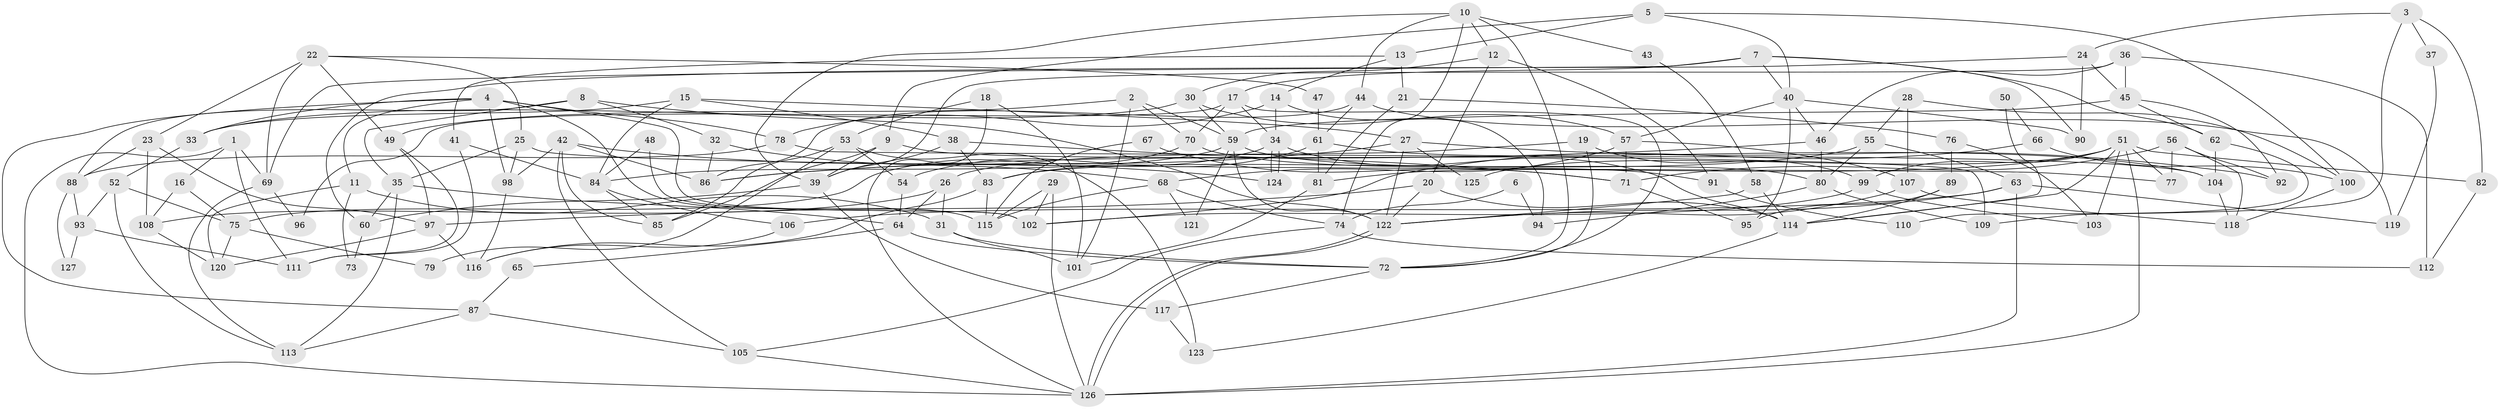 // coarse degree distribution, {4: 0.2289156626506024, 9: 0.03614457831325301, 2: 0.12048192771084337, 6: 0.12048192771084337, 5: 0.1566265060240964, 8: 0.03614457831325301, 7: 0.14457831325301204, 3: 0.13253012048192772, 10: 0.012048192771084338, 13: 0.012048192771084338}
// Generated by graph-tools (version 1.1) at 2025/24/03/03/25 07:24:01]
// undirected, 127 vertices, 254 edges
graph export_dot {
graph [start="1"]
  node [color=gray90,style=filled];
  1;
  2;
  3;
  4;
  5;
  6;
  7;
  8;
  9;
  10;
  11;
  12;
  13;
  14;
  15;
  16;
  17;
  18;
  19;
  20;
  21;
  22;
  23;
  24;
  25;
  26;
  27;
  28;
  29;
  30;
  31;
  32;
  33;
  34;
  35;
  36;
  37;
  38;
  39;
  40;
  41;
  42;
  43;
  44;
  45;
  46;
  47;
  48;
  49;
  50;
  51;
  52;
  53;
  54;
  55;
  56;
  57;
  58;
  59;
  60;
  61;
  62;
  63;
  64;
  65;
  66;
  67;
  68;
  69;
  70;
  71;
  72;
  73;
  74;
  75;
  76;
  77;
  78;
  79;
  80;
  81;
  82;
  83;
  84;
  85;
  86;
  87;
  88;
  89;
  90;
  91;
  92;
  93;
  94;
  95;
  96;
  97;
  98;
  99;
  100;
  101;
  102;
  103;
  104;
  105;
  106;
  107;
  108;
  109;
  110;
  111;
  112;
  113;
  114;
  115;
  116;
  117;
  118;
  119;
  120;
  121;
  122;
  123;
  124;
  125;
  126;
  127;
  1 -- 111;
  1 -- 126;
  1 -- 16;
  1 -- 69;
  2 -- 70;
  2 -- 49;
  2 -- 59;
  2 -- 101;
  3 -- 82;
  3 -- 24;
  3 -- 37;
  3 -- 109;
  4 -- 115;
  4 -- 98;
  4 -- 11;
  4 -- 33;
  4 -- 78;
  4 -- 87;
  4 -- 102;
  5 -- 9;
  5 -- 40;
  5 -- 13;
  5 -- 100;
  6 -- 74;
  6 -- 94;
  7 -- 69;
  7 -- 40;
  7 -- 17;
  7 -- 62;
  7 -- 90;
  8 -- 35;
  8 -- 32;
  8 -- 88;
  8 -- 122;
  9 -- 104;
  9 -- 85;
  9 -- 39;
  10 -- 39;
  10 -- 12;
  10 -- 43;
  10 -- 44;
  10 -- 72;
  10 -- 74;
  11 -- 120;
  11 -- 31;
  11 -- 73;
  12 -- 20;
  12 -- 30;
  12 -- 91;
  13 -- 14;
  13 -- 21;
  13 -- 41;
  14 -- 34;
  14 -- 78;
  14 -- 94;
  15 -- 33;
  15 -- 38;
  15 -- 27;
  15 -- 84;
  16 -- 108;
  16 -- 75;
  17 -- 72;
  17 -- 34;
  17 -- 70;
  17 -- 96;
  18 -- 53;
  18 -- 101;
  18 -- 126;
  19 -- 26;
  19 -- 72;
  19 -- 99;
  20 -- 114;
  20 -- 122;
  20 -- 97;
  21 -- 81;
  21 -- 76;
  22 -- 23;
  22 -- 69;
  22 -- 25;
  22 -- 47;
  22 -- 49;
  23 -- 88;
  23 -- 97;
  23 -- 108;
  24 -- 90;
  24 -- 45;
  24 -- 60;
  25 -- 98;
  25 -- 35;
  25 -- 77;
  26 -- 108;
  26 -- 64;
  26 -- 31;
  27 -- 122;
  27 -- 86;
  27 -- 92;
  27 -- 125;
  28 -- 55;
  28 -- 107;
  28 -- 100;
  29 -- 126;
  29 -- 102;
  29 -- 115;
  30 -- 33;
  30 -- 59;
  30 -- 57;
  31 -- 72;
  31 -- 101;
  32 -- 68;
  32 -- 86;
  33 -- 52;
  34 -- 124;
  34 -- 124;
  34 -- 54;
  34 -- 114;
  35 -- 60;
  35 -- 64;
  35 -- 113;
  36 -- 39;
  36 -- 45;
  36 -- 46;
  36 -- 112;
  37 -- 119;
  38 -- 71;
  38 -- 83;
  38 -- 39;
  39 -- 60;
  39 -- 117;
  40 -- 57;
  40 -- 46;
  40 -- 90;
  40 -- 95;
  41 -- 84;
  41 -- 111;
  42 -- 86;
  42 -- 85;
  42 -- 98;
  42 -- 105;
  42 -- 124;
  43 -- 58;
  44 -- 61;
  44 -- 86;
  44 -- 119;
  45 -- 59;
  45 -- 92;
  45 -- 62;
  46 -- 86;
  46 -- 80;
  47 -- 61;
  48 -- 102;
  48 -- 84;
  49 -- 97;
  49 -- 111;
  50 -- 114;
  50 -- 66;
  51 -- 126;
  51 -- 114;
  51 -- 77;
  51 -- 81;
  51 -- 82;
  51 -- 99;
  51 -- 103;
  51 -- 125;
  52 -- 113;
  52 -- 93;
  52 -- 75;
  53 -- 123;
  53 -- 54;
  53 -- 79;
  53 -- 85;
  54 -- 64;
  55 -- 63;
  55 -- 80;
  55 -- 83;
  56 -- 118;
  56 -- 77;
  56 -- 71;
  56 -- 92;
  57 -- 68;
  57 -- 71;
  57 -- 107;
  58 -- 114;
  58 -- 122;
  59 -- 122;
  59 -- 80;
  59 -- 84;
  59 -- 121;
  60 -- 73;
  61 -- 104;
  61 -- 81;
  61 -- 83;
  62 -- 104;
  62 -- 110;
  63 -- 122;
  63 -- 126;
  63 -- 106;
  63 -- 119;
  64 -- 72;
  64 -- 65;
  65 -- 87;
  66 -- 102;
  66 -- 100;
  67 -- 115;
  67 -- 71;
  68 -- 115;
  68 -- 74;
  68 -- 121;
  69 -- 113;
  69 -- 96;
  70 -- 75;
  70 -- 91;
  71 -- 95;
  72 -- 117;
  74 -- 105;
  74 -- 112;
  75 -- 79;
  75 -- 120;
  76 -- 103;
  76 -- 89;
  78 -- 109;
  78 -- 88;
  80 -- 94;
  80 -- 109;
  81 -- 101;
  82 -- 112;
  83 -- 115;
  83 -- 116;
  84 -- 85;
  84 -- 106;
  87 -- 105;
  87 -- 113;
  88 -- 93;
  88 -- 127;
  89 -- 95;
  89 -- 114;
  91 -- 110;
  93 -- 111;
  93 -- 127;
  97 -- 116;
  97 -- 120;
  98 -- 116;
  99 -- 102;
  99 -- 103;
  100 -- 118;
  104 -- 118;
  105 -- 126;
  106 -- 116;
  107 -- 122;
  107 -- 118;
  108 -- 120;
  114 -- 123;
  117 -- 123;
  122 -- 126;
  122 -- 126;
}
